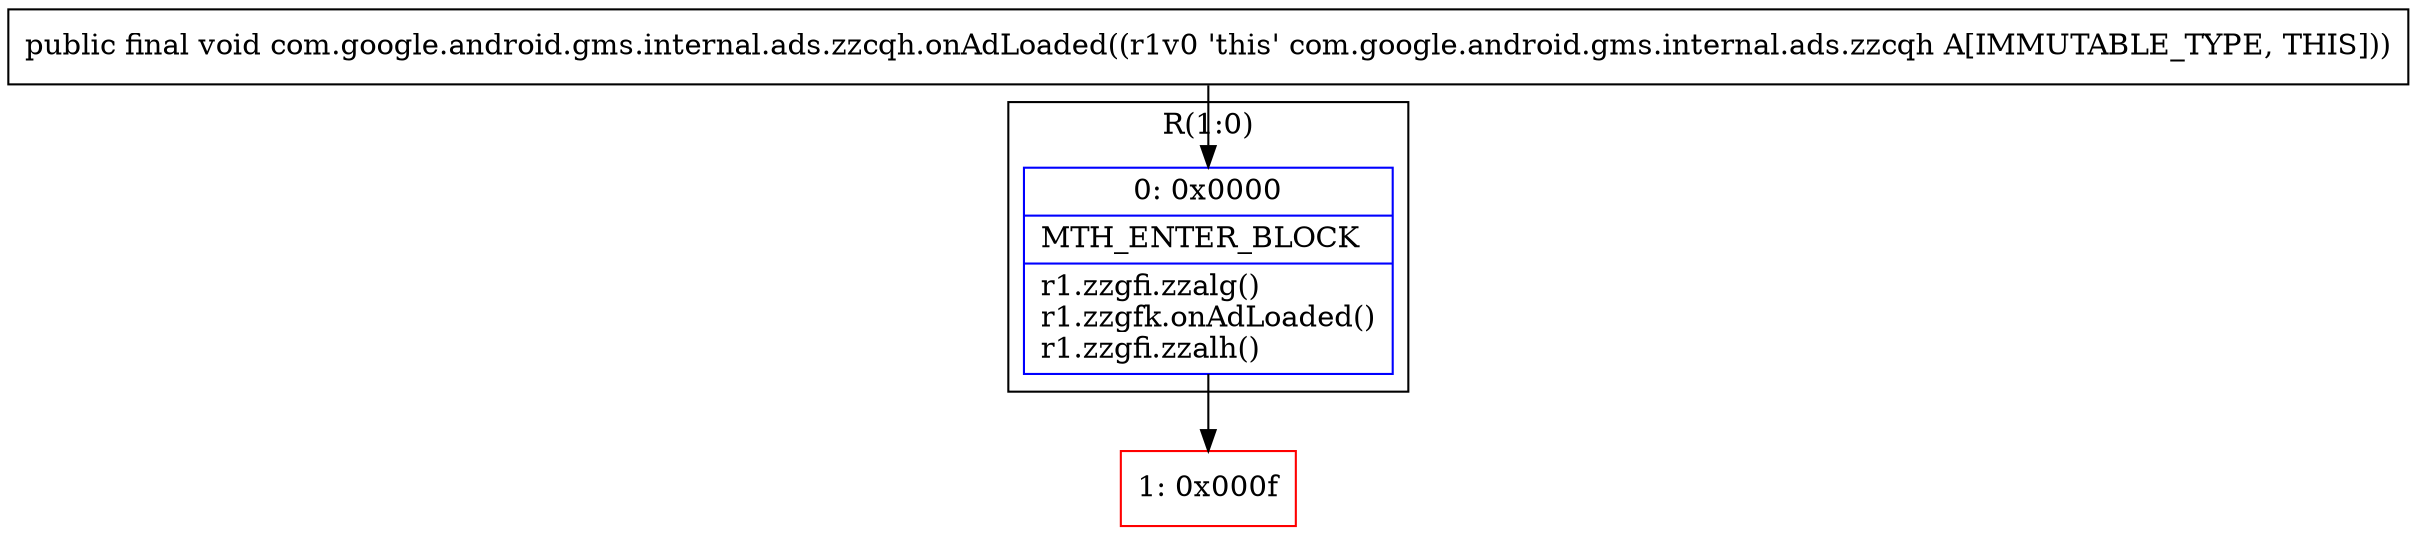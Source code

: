 digraph "CFG forcom.google.android.gms.internal.ads.zzcqh.onAdLoaded()V" {
subgraph cluster_Region_148275432 {
label = "R(1:0)";
node [shape=record,color=blue];
Node_0 [shape=record,label="{0\:\ 0x0000|MTH_ENTER_BLOCK\l|r1.zzgfi.zzalg()\lr1.zzgfk.onAdLoaded()\lr1.zzgfi.zzalh()\l}"];
}
Node_1 [shape=record,color=red,label="{1\:\ 0x000f}"];
MethodNode[shape=record,label="{public final void com.google.android.gms.internal.ads.zzcqh.onAdLoaded((r1v0 'this' com.google.android.gms.internal.ads.zzcqh A[IMMUTABLE_TYPE, THIS])) }"];
MethodNode -> Node_0;
Node_0 -> Node_1;
}

